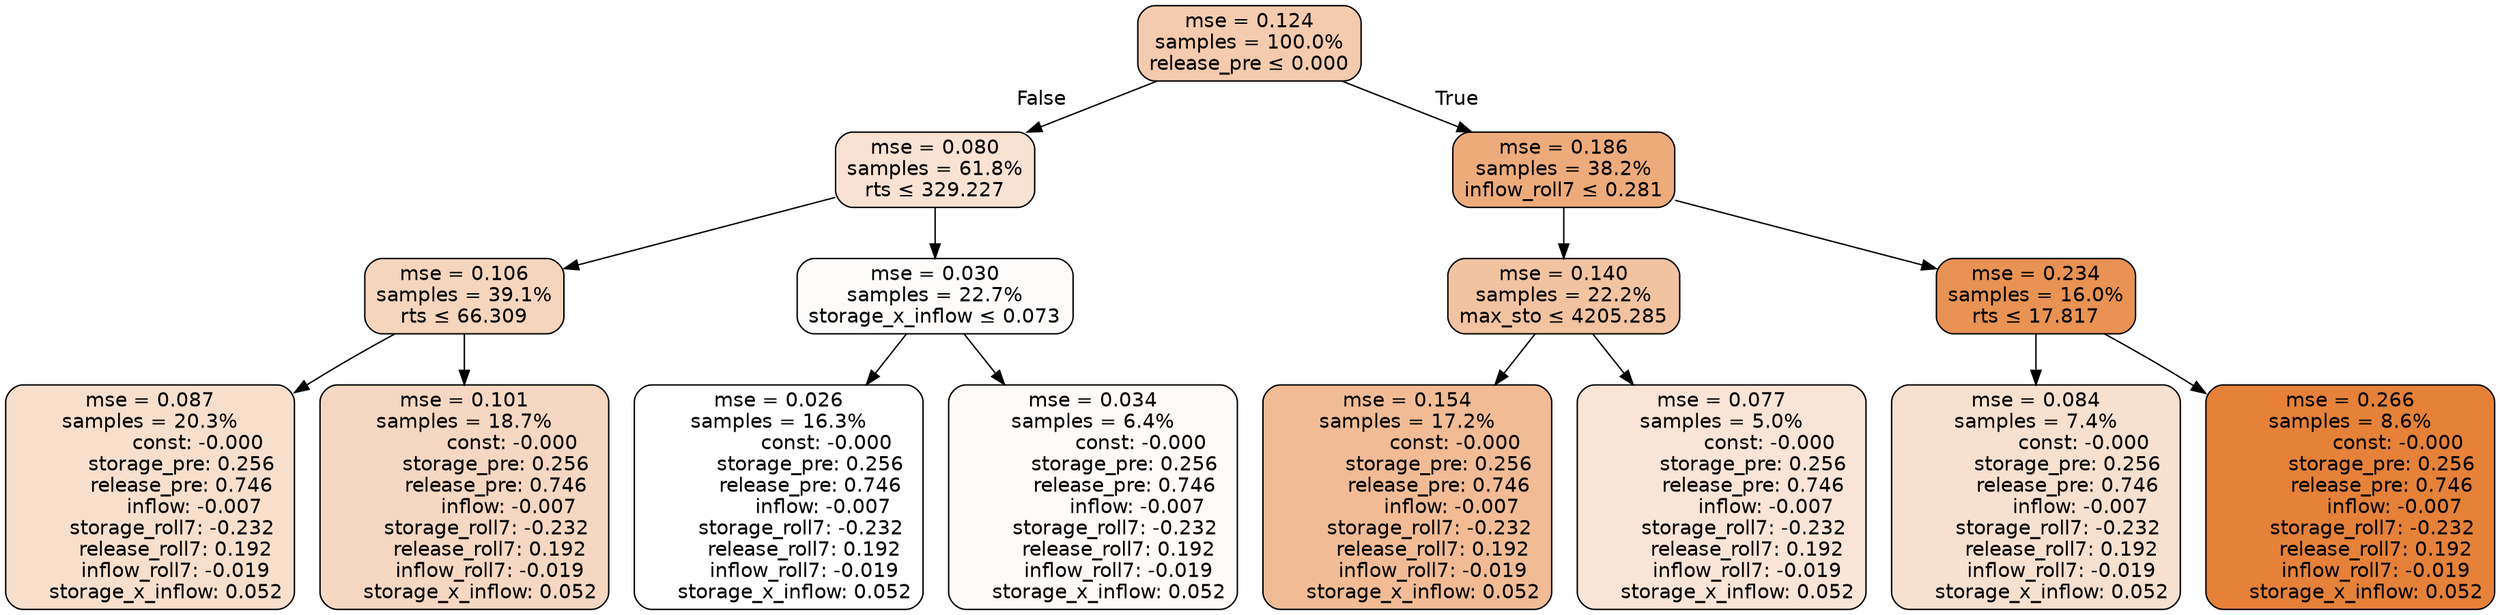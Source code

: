 digraph tree {
node [shape=rectangle, style="filled, rounded", color="black", fontname=helvetica] ;
edge [fontname=helvetica] ;
	"0" [label="mse = 0.124
samples = 100.0%
release_pre &le; 0.000", fillcolor="#f4cbae"]
	"1" [label="mse = 0.080
samples = 61.8%
rts &le; 329.227", fillcolor="#f9e2d2"]
	"2" [label="mse = 0.106
samples = 39.1%
rts &le; 66.309", fillcolor="#f6d5bd"]
	"3" [label="mse = 0.087
samples = 20.3%
               const: -0.000
          storage_pre: 0.256
          release_pre: 0.746
              inflow: -0.007
       storage_roll7: -0.232
        release_roll7: 0.192
        inflow_roll7: -0.019
     storage_x_inflow: 0.052", fillcolor="#f8dfcc"]
	"4" [label="mse = 0.101
samples = 18.7%
               const: -0.000
          storage_pre: 0.256
          release_pre: 0.746
              inflow: -0.007
       storage_roll7: -0.232
        release_roll7: 0.192
        inflow_roll7: -0.019
     storage_x_inflow: 0.052", fillcolor="#f6d7c1"]
	"5" [label="mse = 0.030
samples = 22.7%
storage_x_inflow &le; 0.073", fillcolor="#fefcfb"]
	"6" [label="mse = 0.026
samples = 16.3%
               const: -0.000
          storage_pre: 0.256
          release_pre: 0.746
              inflow: -0.007
       storage_roll7: -0.232
        release_roll7: 0.192
        inflow_roll7: -0.019
     storage_x_inflow: 0.052", fillcolor="#ffffff"]
	"7" [label="mse = 0.034
samples = 6.4%
               const: -0.000
          storage_pre: 0.256
          release_pre: 0.746
              inflow: -0.007
       storage_roll7: -0.232
        release_roll7: 0.192
        inflow_roll7: -0.019
     storage_x_inflow: 0.052", fillcolor="#fefaf8"]
	"8" [label="mse = 0.186
samples = 38.2%
inflow_roll7 &le; 0.281", fillcolor="#edab7b"]
	"9" [label="mse = 0.140
samples = 22.2%
max_sto &le; 4205.285", fillcolor="#f2c3a1"]
	"10" [label="mse = 0.154
samples = 17.2%
               const: -0.000
          storage_pre: 0.256
          release_pre: 0.746
              inflow: -0.007
       storage_roll7: -0.232
        release_roll7: 0.192
        inflow_roll7: -0.019
     storage_x_inflow: 0.052", fillcolor="#f1bc95"]
	"11" [label="mse = 0.077
samples = 5.0%
               const: -0.000
          storage_pre: 0.256
          release_pre: 0.746
              inflow: -0.007
       storage_roll7: -0.232
        release_roll7: 0.192
        inflow_roll7: -0.019
     storage_x_inflow: 0.052", fillcolor="#f9e4d5"]
	"12" [label="mse = 0.234
samples = 16.0%
rts &le; 17.817", fillcolor="#e89253"]
	"13" [label="mse = 0.084
samples = 7.4%
               const: -0.000
          storage_pre: 0.256
          release_pre: 0.746
              inflow: -0.007
       storage_roll7: -0.232
        release_roll7: 0.192
        inflow_roll7: -0.019
     storage_x_inflow: 0.052", fillcolor="#f8e0ce"]
	"14" [label="mse = 0.266
samples = 8.6%
               const: -0.000
          storage_pre: 0.256
          release_pre: 0.746
              inflow: -0.007
       storage_roll7: -0.232
        release_roll7: 0.192
        inflow_roll7: -0.019
     storage_x_inflow: 0.052", fillcolor="#e58139"]

	"0" -> "1" [labeldistance=2.5, labelangle=45, headlabel="False"]
	"1" -> "2"
	"2" -> "3"
	"2" -> "4"
	"1" -> "5"
	"5" -> "6"
	"5" -> "7"
	"0" -> "8" [labeldistance=2.5, labelangle=-45, headlabel="True"]
	"8" -> "9"
	"9" -> "10"
	"9" -> "11"
	"8" -> "12"
	"12" -> "13"
	"12" -> "14"
}